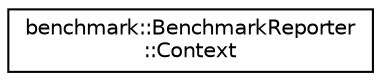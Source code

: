 digraph "Graphical Class Hierarchy"
{
 // LATEX_PDF_SIZE
  edge [fontname="Helvetica",fontsize="10",labelfontname="Helvetica",labelfontsize="10"];
  node [fontname="Helvetica",fontsize="10",shape=record];
  rankdir="LR";
  Node0 [label="benchmark::BenchmarkReporter\l::Context",height=0.2,width=0.4,color="black", fillcolor="white", style="filled",URL="$structbenchmark_1_1BenchmarkReporter_1_1Context.html",tooltip=" "];
}
